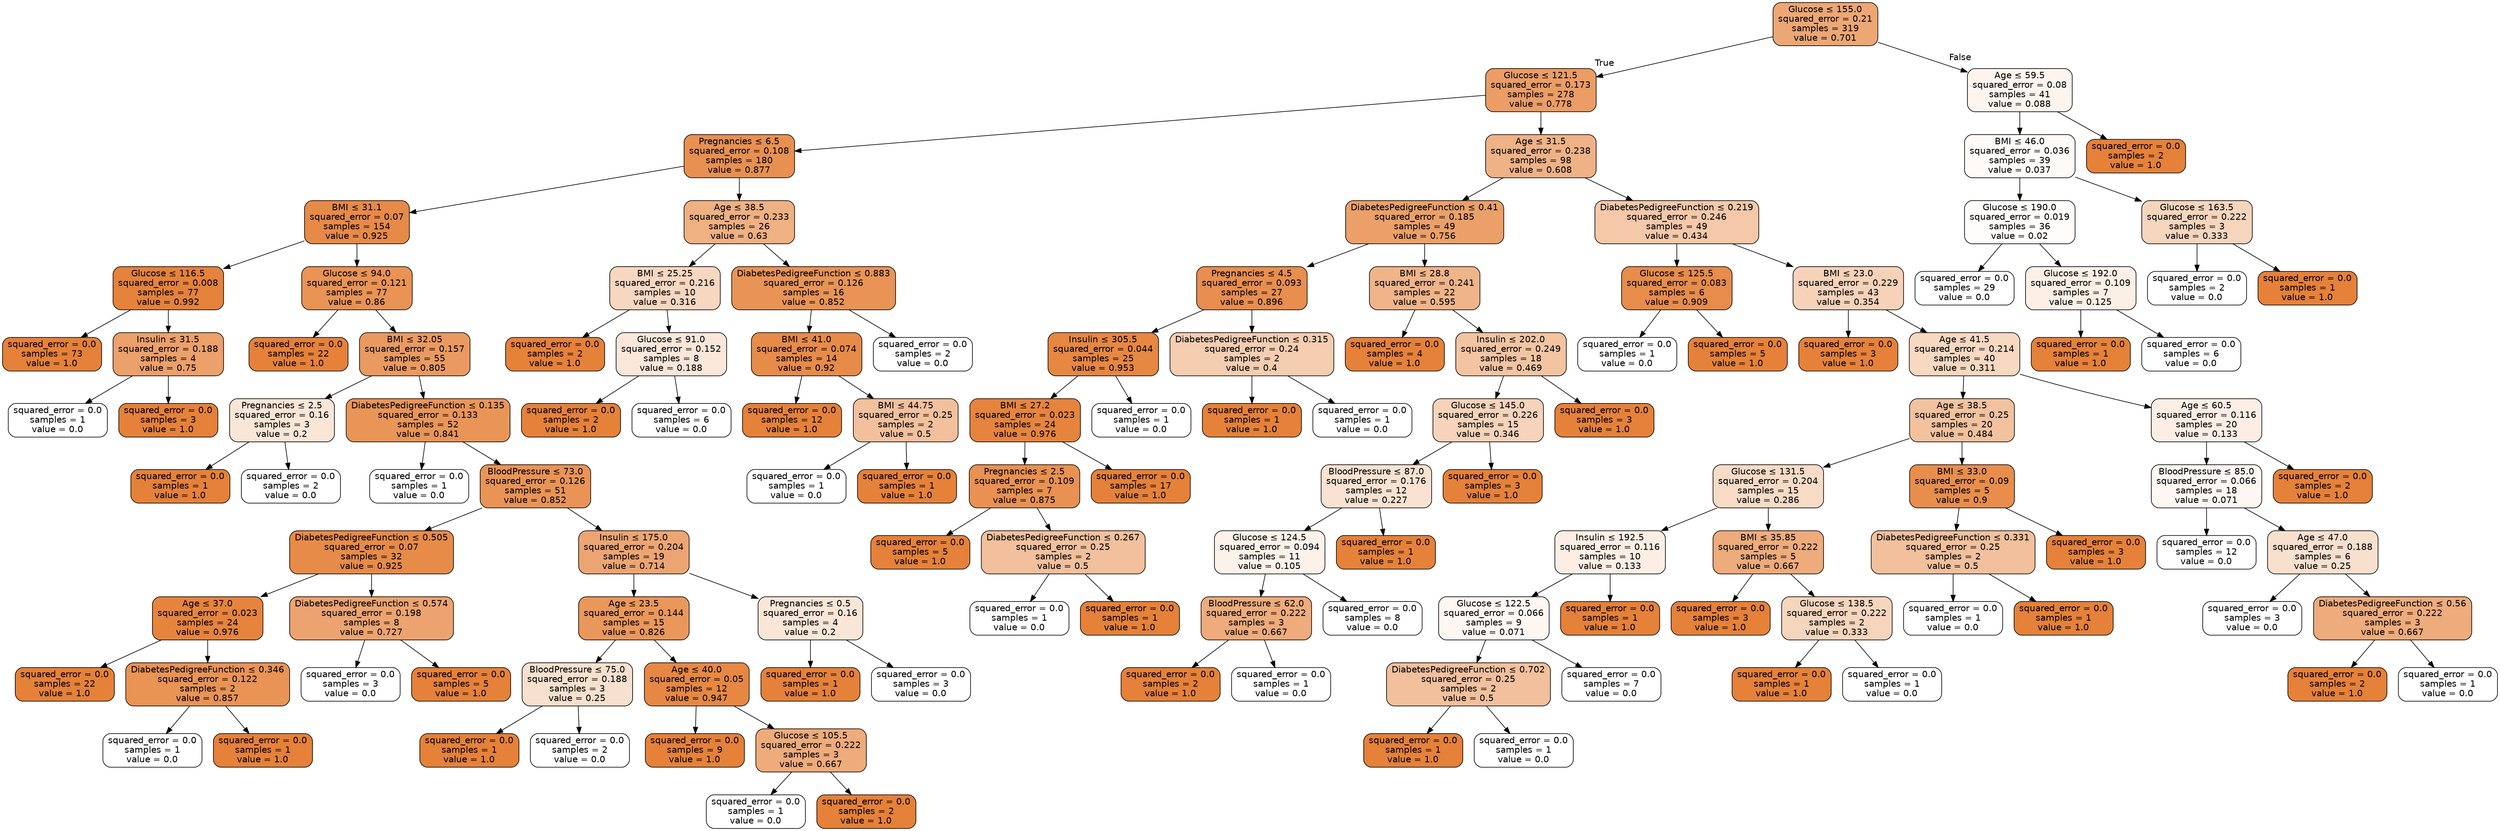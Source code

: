 digraph Tree {
node [shape=box, style="filled, rounded", color="black", fontname="helvetica"] ;
edge [fontname="helvetica"] ;
0 [label=<Glucose &le; 155.0<br/>squared_error = 0.21<br/>samples = 319<br/>value = 0.701>, fillcolor="#eda774"] ;
1 [label=<Glucose &le; 121.5<br/>squared_error = 0.173<br/>samples = 278<br/>value = 0.778>, fillcolor="#eb9d65"] ;
0 -> 1 [labeldistance=2.5, labelangle=45, headlabel="True"] ;
2 [label=<Pregnancies &le; 6.5<br/>squared_error = 0.108<br/>samples = 180<br/>value = 0.877>, fillcolor="#e89051"] ;
1 -> 2 ;
3 [label=<BMI &le; 31.1<br/>squared_error = 0.07<br/>samples = 154<br/>value = 0.925>, fillcolor="#e78a48"] ;
2 -> 3 ;
4 [label=<Glucose &le; 116.5<br/>squared_error = 0.008<br/>samples = 77<br/>value = 0.992>, fillcolor="#e5823b"] ;
3 -> 4 ;
5 [label=<squared_error = 0.0<br/>samples = 73<br/>value = 1.0>, fillcolor="#e58139"] ;
4 -> 5 ;
6 [label=<Insulin &le; 31.5<br/>squared_error = 0.188<br/>samples = 4<br/>value = 0.75>, fillcolor="#eca06a"] ;
4 -> 6 ;
7 [label=<squared_error = 0.0<br/>samples = 1<br/>value = 0.0>, fillcolor="#ffffff"] ;
6 -> 7 ;
8 [label=<squared_error = 0.0<br/>samples = 3<br/>value = 1.0>, fillcolor="#e58139"] ;
6 -> 8 ;
9 [label=<Glucose &le; 94.0<br/>squared_error = 0.121<br/>samples = 77<br/>value = 0.86>, fillcolor="#e99355"] ;
3 -> 9 ;
10 [label=<squared_error = 0.0<br/>samples = 22<br/>value = 1.0>, fillcolor="#e58139"] ;
9 -> 10 ;
11 [label=<BMI &le; 32.05<br/>squared_error = 0.157<br/>samples = 55<br/>value = 0.805>, fillcolor="#ea9a60"] ;
9 -> 11 ;
12 [label=<Pregnancies &le; 2.5<br/>squared_error = 0.16<br/>samples = 3<br/>value = 0.2>, fillcolor="#fae6d7"] ;
11 -> 12 ;
13 [label=<squared_error = 0.0<br/>samples = 1<br/>value = 1.0>, fillcolor="#e58139"] ;
12 -> 13 ;
14 [label=<squared_error = 0.0<br/>samples = 2<br/>value = 0.0>, fillcolor="#ffffff"] ;
12 -> 14 ;
15 [label=<DiabetesPedigreeFunction &le; 0.135<br/>squared_error = 0.133<br/>samples = 52<br/>value = 0.841>, fillcolor="#e99558"] ;
11 -> 15 ;
16 [label=<squared_error = 0.0<br/>samples = 1<br/>value = 0.0>, fillcolor="#ffffff"] ;
15 -> 16 ;
17 [label=<BloodPressure &le; 73.0<br/>squared_error = 0.126<br/>samples = 51<br/>value = 0.852>, fillcolor="#e99456"] ;
15 -> 17 ;
18 [label=<DiabetesPedigreeFunction &le; 0.505<br/>squared_error = 0.07<br/>samples = 32<br/>value = 0.925>, fillcolor="#e78b48"] ;
17 -> 18 ;
19 [label=<Age &le; 37.0<br/>squared_error = 0.023<br/>samples = 24<br/>value = 0.976>, fillcolor="#e6843e"] ;
18 -> 19 ;
20 [label=<squared_error = 0.0<br/>samples = 22<br/>value = 1.0>, fillcolor="#e58139"] ;
19 -> 20 ;
21 [label=<DiabetesPedigreeFunction &le; 0.346<br/>squared_error = 0.122<br/>samples = 2<br/>value = 0.857>, fillcolor="#e99355"] ;
19 -> 21 ;
22 [label=<squared_error = 0.0<br/>samples = 1<br/>value = 0.0>, fillcolor="#ffffff"] ;
21 -> 22 ;
23 [label=<squared_error = 0.0<br/>samples = 1<br/>value = 1.0>, fillcolor="#e58139"] ;
21 -> 23 ;
24 [label=<DiabetesPedigreeFunction &le; 0.574<br/>squared_error = 0.198<br/>samples = 8<br/>value = 0.727>, fillcolor="#eca36f"] ;
18 -> 24 ;
25 [label=<squared_error = 0.0<br/>samples = 3<br/>value = 0.0>, fillcolor="#ffffff"] ;
24 -> 25 ;
26 [label=<squared_error = 0.0<br/>samples = 5<br/>value = 1.0>, fillcolor="#e58139"] ;
24 -> 26 ;
27 [label=<Insulin &le; 175.0<br/>squared_error = 0.204<br/>samples = 19<br/>value = 0.714>, fillcolor="#eca572"] ;
17 -> 27 ;
28 [label=<Age &le; 23.5<br/>squared_error = 0.144<br/>samples = 15<br/>value = 0.826>, fillcolor="#ea975b"] ;
27 -> 28 ;
29 [label=<BloodPressure &le; 75.0<br/>squared_error = 0.188<br/>samples = 3<br/>value = 0.25>, fillcolor="#f8e0ce"] ;
28 -> 29 ;
30 [label=<squared_error = 0.0<br/>samples = 1<br/>value = 1.0>, fillcolor="#e58139"] ;
29 -> 30 ;
31 [label=<squared_error = 0.0<br/>samples = 2<br/>value = 0.0>, fillcolor="#ffffff"] ;
29 -> 31 ;
32 [label=<Age &le; 40.0<br/>squared_error = 0.05<br/>samples = 12<br/>value = 0.947>, fillcolor="#e68843"] ;
28 -> 32 ;
33 [label=<squared_error = 0.0<br/>samples = 9<br/>value = 1.0>, fillcolor="#e58139"] ;
32 -> 33 ;
34 [label=<Glucose &le; 105.5<br/>squared_error = 0.222<br/>samples = 3<br/>value = 0.667>, fillcolor="#eeab7b"] ;
32 -> 34 ;
35 [label=<squared_error = 0.0<br/>samples = 1<br/>value = 0.0>, fillcolor="#ffffff"] ;
34 -> 35 ;
36 [label=<squared_error = 0.0<br/>samples = 2<br/>value = 1.0>, fillcolor="#e58139"] ;
34 -> 36 ;
37 [label=<Pregnancies &le; 0.5<br/>squared_error = 0.16<br/>samples = 4<br/>value = 0.2>, fillcolor="#fae6d7"] ;
27 -> 37 ;
38 [label=<squared_error = 0.0<br/>samples = 1<br/>value = 1.0>, fillcolor="#e58139"] ;
37 -> 38 ;
39 [label=<squared_error = 0.0<br/>samples = 3<br/>value = 0.0>, fillcolor="#ffffff"] ;
37 -> 39 ;
40 [label=<Age &le; 38.5<br/>squared_error = 0.233<br/>samples = 26<br/>value = 0.63>, fillcolor="#efb082"] ;
2 -> 40 ;
41 [label=<BMI &le; 25.25<br/>squared_error = 0.216<br/>samples = 10<br/>value = 0.316>, fillcolor="#f7d7c0"] ;
40 -> 41 ;
42 [label=<squared_error = 0.0<br/>samples = 2<br/>value = 1.0>, fillcolor="#e58139"] ;
41 -> 42 ;
43 [label=<Glucose &le; 91.0<br/>squared_error = 0.152<br/>samples = 8<br/>value = 0.188>, fillcolor="#fae7da"] ;
41 -> 43 ;
44 [label=<squared_error = 0.0<br/>samples = 2<br/>value = 1.0>, fillcolor="#e58139"] ;
43 -> 44 ;
45 [label=<squared_error = 0.0<br/>samples = 6<br/>value = 0.0>, fillcolor="#ffffff"] ;
43 -> 45 ;
46 [label=<DiabetesPedigreeFunction &le; 0.883<br/>squared_error = 0.126<br/>samples = 16<br/>value = 0.852>, fillcolor="#e99456"] ;
40 -> 46 ;
47 [label=<BMI &le; 41.0<br/>squared_error = 0.074<br/>samples = 14<br/>value = 0.92>, fillcolor="#e78b49"] ;
46 -> 47 ;
48 [label=<squared_error = 0.0<br/>samples = 12<br/>value = 1.0>, fillcolor="#e58139"] ;
47 -> 48 ;
49 [label=<BMI &le; 44.75<br/>squared_error = 0.25<br/>samples = 2<br/>value = 0.5>, fillcolor="#f2c09c"] ;
47 -> 49 ;
50 [label=<squared_error = 0.0<br/>samples = 1<br/>value = 0.0>, fillcolor="#ffffff"] ;
49 -> 50 ;
51 [label=<squared_error = 0.0<br/>samples = 1<br/>value = 1.0>, fillcolor="#e58139"] ;
49 -> 51 ;
52 [label=<squared_error = 0.0<br/>samples = 2<br/>value = 0.0>, fillcolor="#ffffff"] ;
46 -> 52 ;
53 [label=<Age &le; 31.5<br/>squared_error = 0.238<br/>samples = 98<br/>value = 0.608>, fillcolor="#efb287"] ;
1 -> 53 ;
54 [label=<DiabetesPedigreeFunction &le; 0.41<br/>squared_error = 0.185<br/>samples = 49<br/>value = 0.756>, fillcolor="#eba069"] ;
53 -> 54 ;
55 [label=<Pregnancies &le; 4.5<br/>squared_error = 0.093<br/>samples = 27<br/>value = 0.896>, fillcolor="#e88e4e"] ;
54 -> 55 ;
56 [label=<Insulin &le; 305.5<br/>squared_error = 0.044<br/>samples = 25<br/>value = 0.953>, fillcolor="#e68742"] ;
55 -> 56 ;
57 [label=<BMI &le; 27.2<br/>squared_error = 0.023<br/>samples = 24<br/>value = 0.976>, fillcolor="#e6843e"] ;
56 -> 57 ;
58 [label=<Pregnancies &le; 2.5<br/>squared_error = 0.109<br/>samples = 7<br/>value = 0.875>, fillcolor="#e89152"] ;
57 -> 58 ;
59 [label=<squared_error = 0.0<br/>samples = 5<br/>value = 1.0>, fillcolor="#e58139"] ;
58 -> 59 ;
60 [label=<DiabetesPedigreeFunction &le; 0.267<br/>squared_error = 0.25<br/>samples = 2<br/>value = 0.5>, fillcolor="#f2c09c"] ;
58 -> 60 ;
61 [label=<squared_error = 0.0<br/>samples = 1<br/>value = 0.0>, fillcolor="#ffffff"] ;
60 -> 61 ;
62 [label=<squared_error = 0.0<br/>samples = 1<br/>value = 1.0>, fillcolor="#e58139"] ;
60 -> 62 ;
63 [label=<squared_error = 0.0<br/>samples = 17<br/>value = 1.0>, fillcolor="#e58139"] ;
57 -> 63 ;
64 [label=<squared_error = 0.0<br/>samples = 1<br/>value = 0.0>, fillcolor="#ffffff"] ;
56 -> 64 ;
65 [label=<DiabetesPedigreeFunction &le; 0.315<br/>squared_error = 0.24<br/>samples = 2<br/>value = 0.4>, fillcolor="#f5cdb0"] ;
55 -> 65 ;
66 [label=<squared_error = 0.0<br/>samples = 1<br/>value = 1.0>, fillcolor="#e58139"] ;
65 -> 66 ;
67 [label=<squared_error = 0.0<br/>samples = 1<br/>value = 0.0>, fillcolor="#ffffff"] ;
65 -> 67 ;
68 [label=<BMI &le; 28.8<br/>squared_error = 0.241<br/>samples = 22<br/>value = 0.595>, fillcolor="#f0b489"] ;
54 -> 68 ;
69 [label=<squared_error = 0.0<br/>samples = 4<br/>value = 1.0>, fillcolor="#e58139"] ;
68 -> 69 ;
70 [label=<Insulin &le; 202.0<br/>squared_error = 0.249<br/>samples = 18<br/>value = 0.469>, fillcolor="#f3c4a2"] ;
68 -> 70 ;
71 [label=<Glucose &le; 145.0<br/>squared_error = 0.226<br/>samples = 15<br/>value = 0.346>, fillcolor="#f6d3ba"] ;
70 -> 71 ;
72 [label=<BloodPressure &le; 87.0<br/>squared_error = 0.176<br/>samples = 12<br/>value = 0.227>, fillcolor="#f9e2d2"] ;
71 -> 72 ;
73 [label=<Glucose &le; 124.5<br/>squared_error = 0.094<br/>samples = 11<br/>value = 0.105>, fillcolor="#fcf2ea"] ;
72 -> 73 ;
74 [label=<BloodPressure &le; 62.0<br/>squared_error = 0.222<br/>samples = 3<br/>value = 0.667>, fillcolor="#eeab7b"] ;
73 -> 74 ;
75 [label=<squared_error = 0.0<br/>samples = 2<br/>value = 1.0>, fillcolor="#e58139"] ;
74 -> 75 ;
76 [label=<squared_error = 0.0<br/>samples = 1<br/>value = 0.0>, fillcolor="#ffffff"] ;
74 -> 76 ;
77 [label=<squared_error = 0.0<br/>samples = 8<br/>value = 0.0>, fillcolor="#ffffff"] ;
73 -> 77 ;
78 [label=<squared_error = 0.0<br/>samples = 1<br/>value = 1.0>, fillcolor="#e58139"] ;
72 -> 78 ;
79 [label=<squared_error = 0.0<br/>samples = 3<br/>value = 1.0>, fillcolor="#e58139"] ;
71 -> 79 ;
80 [label=<squared_error = 0.0<br/>samples = 3<br/>value = 1.0>, fillcolor="#e58139"] ;
70 -> 80 ;
81 [label=<DiabetesPedigreeFunction &le; 0.219<br/>squared_error = 0.246<br/>samples = 49<br/>value = 0.434>, fillcolor="#f4c8a9"] ;
53 -> 81 ;
82 [label=<Glucose &le; 125.5<br/>squared_error = 0.083<br/>samples = 6<br/>value = 0.909>, fillcolor="#e78c4b"] ;
81 -> 82 ;
83 [label=<squared_error = 0.0<br/>samples = 1<br/>value = 0.0>, fillcolor="#ffffff"] ;
82 -> 83 ;
84 [label=<squared_error = 0.0<br/>samples = 5<br/>value = 1.0>, fillcolor="#e58139"] ;
82 -> 84 ;
85 [label=<BMI &le; 23.0<br/>squared_error = 0.229<br/>samples = 43<br/>value = 0.354>, fillcolor="#f6d2b9"] ;
81 -> 85 ;
86 [label=<squared_error = 0.0<br/>samples = 3<br/>value = 1.0>, fillcolor="#e58139"] ;
85 -> 86 ;
87 [label=<Age &le; 41.5<br/>squared_error = 0.214<br/>samples = 40<br/>value = 0.311>, fillcolor="#f7d8c1"] ;
85 -> 87 ;
88 [label=<Age &le; 38.5<br/>squared_error = 0.25<br/>samples = 20<br/>value = 0.484>, fillcolor="#f2c29f"] ;
87 -> 88 ;
89 [label=<Glucose &le; 131.5<br/>squared_error = 0.204<br/>samples = 15<br/>value = 0.286>, fillcolor="#f8dbc6"] ;
88 -> 89 ;
90 [label=<Insulin &le; 192.5<br/>squared_error = 0.116<br/>samples = 10<br/>value = 0.133>, fillcolor="#fceee5"] ;
89 -> 90 ;
91 [label=<Glucose &le; 122.5<br/>squared_error = 0.066<br/>samples = 9<br/>value = 0.071>, fillcolor="#fdf6f1"] ;
90 -> 91 ;
92 [label=<DiabetesPedigreeFunction &le; 0.702<br/>squared_error = 0.25<br/>samples = 2<br/>value = 0.5>, fillcolor="#f2c09c"] ;
91 -> 92 ;
93 [label=<squared_error = 0.0<br/>samples = 1<br/>value = 1.0>, fillcolor="#e58139"] ;
92 -> 93 ;
94 [label=<squared_error = 0.0<br/>samples = 1<br/>value = 0.0>, fillcolor="#ffffff"] ;
92 -> 94 ;
95 [label=<squared_error = 0.0<br/>samples = 7<br/>value = 0.0>, fillcolor="#ffffff"] ;
91 -> 95 ;
96 [label=<squared_error = 0.0<br/>samples = 1<br/>value = 1.0>, fillcolor="#e58139"] ;
90 -> 96 ;
97 [label=<BMI &le; 35.85<br/>squared_error = 0.222<br/>samples = 5<br/>value = 0.667>, fillcolor="#eeab7b"] ;
89 -> 97 ;
98 [label=<squared_error = 0.0<br/>samples = 3<br/>value = 1.0>, fillcolor="#e58139"] ;
97 -> 98 ;
99 [label=<Glucose &le; 138.5<br/>squared_error = 0.222<br/>samples = 2<br/>value = 0.333>, fillcolor="#f6d5bd"] ;
97 -> 99 ;
100 [label=<squared_error = 0.0<br/>samples = 1<br/>value = 1.0>, fillcolor="#e58139"] ;
99 -> 100 ;
101 [label=<squared_error = 0.0<br/>samples = 1<br/>value = 0.0>, fillcolor="#ffffff"] ;
99 -> 101 ;
102 [label=<BMI &le; 33.0<br/>squared_error = 0.09<br/>samples = 5<br/>value = 0.9>, fillcolor="#e88e4d"] ;
88 -> 102 ;
103 [label=<DiabetesPedigreeFunction &le; 0.331<br/>squared_error = 0.25<br/>samples = 2<br/>value = 0.5>, fillcolor="#f2c09c"] ;
102 -> 103 ;
104 [label=<squared_error = 0.0<br/>samples = 1<br/>value = 0.0>, fillcolor="#ffffff"] ;
103 -> 104 ;
105 [label=<squared_error = 0.0<br/>samples = 1<br/>value = 1.0>, fillcolor="#e58139"] ;
103 -> 105 ;
106 [label=<squared_error = 0.0<br/>samples = 3<br/>value = 1.0>, fillcolor="#e58139"] ;
102 -> 106 ;
107 [label=<Age &le; 60.5<br/>squared_error = 0.116<br/>samples = 20<br/>value = 0.133>, fillcolor="#fceee5"] ;
87 -> 107 ;
108 [label=<BloodPressure &le; 85.0<br/>squared_error = 0.066<br/>samples = 18<br/>value = 0.071>, fillcolor="#fdf6f1"] ;
107 -> 108 ;
109 [label=<squared_error = 0.0<br/>samples = 12<br/>value = 0.0>, fillcolor="#ffffff"] ;
108 -> 109 ;
110 [label=<Age &le; 47.0<br/>squared_error = 0.188<br/>samples = 6<br/>value = 0.25>, fillcolor="#f8e0ce"] ;
108 -> 110 ;
111 [label=<squared_error = 0.0<br/>samples = 3<br/>value = 0.0>, fillcolor="#ffffff"] ;
110 -> 111 ;
112 [label=<DiabetesPedigreeFunction &le; 0.56<br/>squared_error = 0.222<br/>samples = 3<br/>value = 0.667>, fillcolor="#eeab7b"] ;
110 -> 112 ;
113 [label=<squared_error = 0.0<br/>samples = 2<br/>value = 1.0>, fillcolor="#e58139"] ;
112 -> 113 ;
114 [label=<squared_error = 0.0<br/>samples = 1<br/>value = 0.0>, fillcolor="#ffffff"] ;
112 -> 114 ;
115 [label=<squared_error = 0.0<br/>samples = 2<br/>value = 1.0>, fillcolor="#e58139"] ;
107 -> 115 ;
116 [label=<Age &le; 59.5<br/>squared_error = 0.08<br/>samples = 41<br/>value = 0.088>, fillcolor="#fdf4ee"] ;
0 -> 116 [labeldistance=2.5, labelangle=-45, headlabel="False"] ;
117 [label=<BMI &le; 46.0<br/>squared_error = 0.036<br/>samples = 39<br/>value = 0.037>, fillcolor="#fefaf8"] ;
116 -> 117 ;
118 [label=<Glucose &le; 190.0<br/>squared_error = 0.019<br/>samples = 36<br/>value = 0.02>, fillcolor="#fefdfb"] ;
117 -> 118 ;
119 [label=<squared_error = 0.0<br/>samples = 29<br/>value = 0.0>, fillcolor="#ffffff"] ;
118 -> 119 ;
120 [label=<Glucose &le; 192.0<br/>squared_error = 0.109<br/>samples = 7<br/>value = 0.125>, fillcolor="#fcefe6"] ;
118 -> 120 ;
121 [label=<squared_error = 0.0<br/>samples = 1<br/>value = 1.0>, fillcolor="#e58139"] ;
120 -> 121 ;
122 [label=<squared_error = 0.0<br/>samples = 6<br/>value = 0.0>, fillcolor="#ffffff"] ;
120 -> 122 ;
123 [label=<Glucose &le; 163.5<br/>squared_error = 0.222<br/>samples = 3<br/>value = 0.333>, fillcolor="#f6d5bd"] ;
117 -> 123 ;
124 [label=<squared_error = 0.0<br/>samples = 2<br/>value = 0.0>, fillcolor="#ffffff"] ;
123 -> 124 ;
125 [label=<squared_error = 0.0<br/>samples = 1<br/>value = 1.0>, fillcolor="#e58139"] ;
123 -> 125 ;
126 [label=<squared_error = 0.0<br/>samples = 2<br/>value = 1.0>, fillcolor="#e58139"] ;
116 -> 126 ;
}